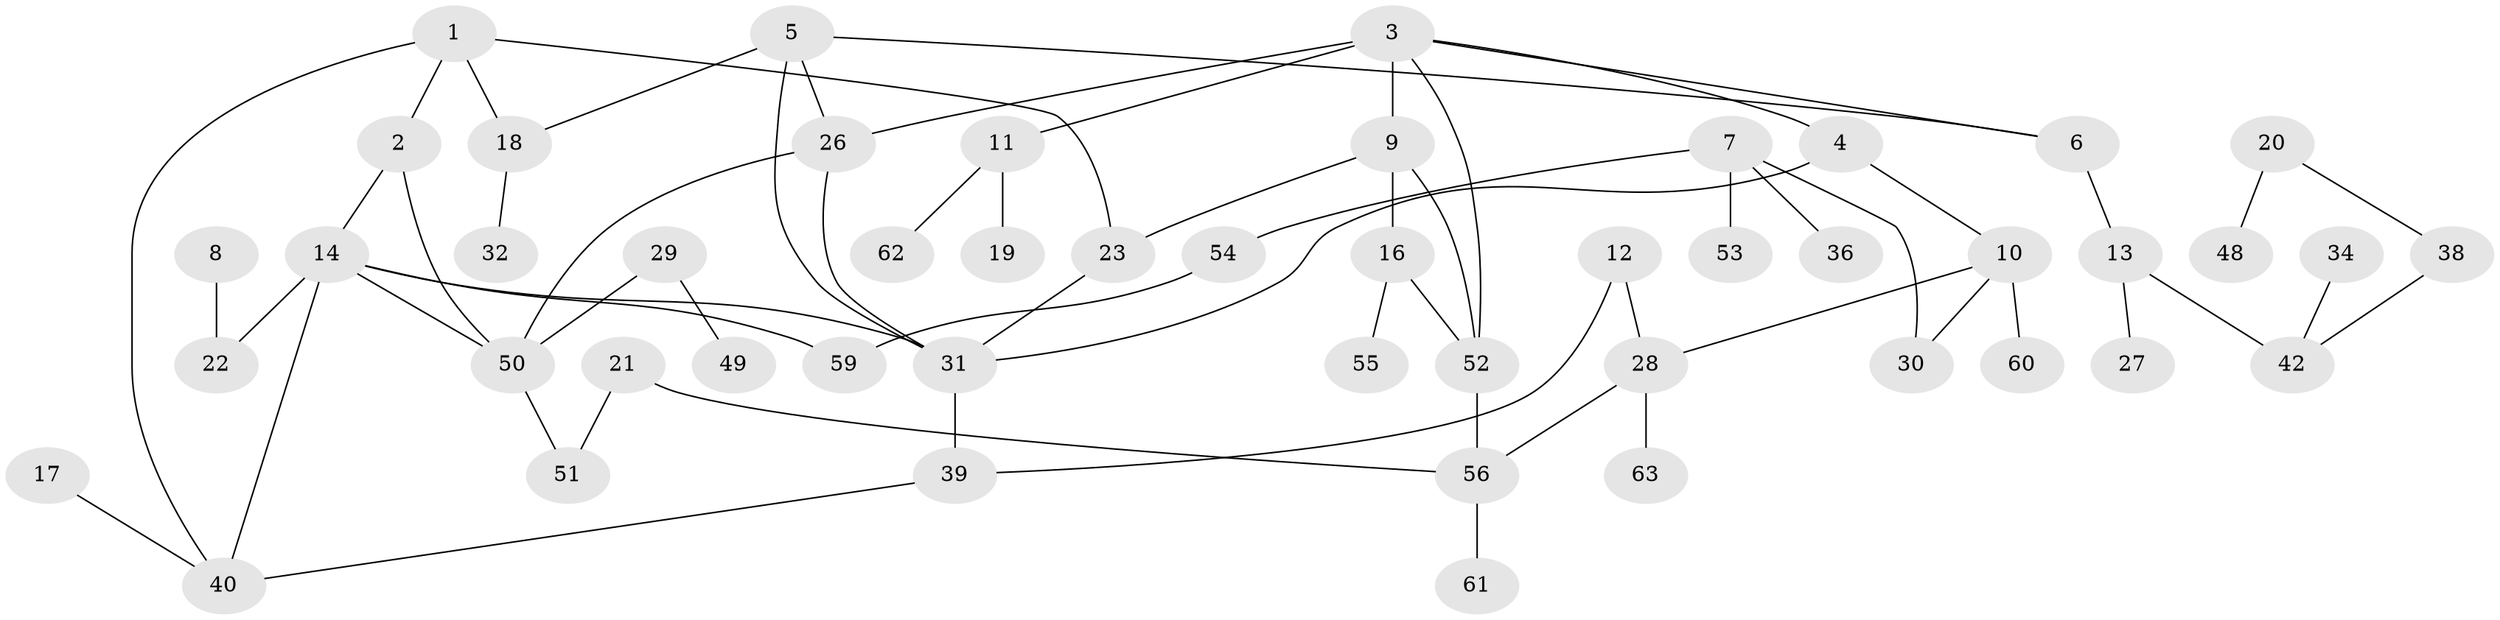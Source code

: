 // original degree distribution, {2: 0.2786885245901639, 1: 0.32786885245901637, 4: 0.09836065573770492, 3: 0.13934426229508196, 6: 0.00819672131147541, 5: 0.05737704918032787, 0: 0.09016393442622951}
// Generated by graph-tools (version 1.1) at 2025/33/03/09/25 02:33:53]
// undirected, 49 vertices, 64 edges
graph export_dot {
graph [start="1"]
  node [color=gray90,style=filled];
  1;
  2;
  3;
  4;
  5;
  6;
  7;
  8;
  9;
  10;
  11;
  12;
  13;
  14;
  16;
  17;
  18;
  19;
  20;
  21;
  22;
  23;
  26;
  27;
  28;
  29;
  30;
  31;
  32;
  34;
  36;
  38;
  39;
  40;
  42;
  48;
  49;
  50;
  51;
  52;
  53;
  54;
  55;
  56;
  59;
  60;
  61;
  62;
  63;
  1 -- 2 [weight=1.0];
  1 -- 18 [weight=1.0];
  1 -- 23 [weight=1.0];
  1 -- 40 [weight=1.0];
  2 -- 14 [weight=1.0];
  2 -- 50 [weight=1.0];
  3 -- 4 [weight=1.0];
  3 -- 6 [weight=1.0];
  3 -- 9 [weight=1.0];
  3 -- 11 [weight=1.0];
  3 -- 26 [weight=2.0];
  3 -- 52 [weight=1.0];
  4 -- 10 [weight=1.0];
  4 -- 31 [weight=1.0];
  5 -- 6 [weight=1.0];
  5 -- 18 [weight=1.0];
  5 -- 26 [weight=1.0];
  5 -- 31 [weight=1.0];
  6 -- 13 [weight=2.0];
  7 -- 30 [weight=1.0];
  7 -- 36 [weight=1.0];
  7 -- 53 [weight=1.0];
  7 -- 54 [weight=1.0];
  8 -- 22 [weight=2.0];
  9 -- 16 [weight=1.0];
  9 -- 23 [weight=1.0];
  9 -- 52 [weight=1.0];
  10 -- 28 [weight=1.0];
  10 -- 30 [weight=1.0];
  10 -- 60 [weight=1.0];
  11 -- 19 [weight=1.0];
  11 -- 62 [weight=1.0];
  12 -- 28 [weight=1.0];
  12 -- 39 [weight=1.0];
  13 -- 27 [weight=1.0];
  13 -- 42 [weight=2.0];
  14 -- 22 [weight=1.0];
  14 -- 31 [weight=3.0];
  14 -- 40 [weight=1.0];
  14 -- 50 [weight=1.0];
  14 -- 59 [weight=1.0];
  16 -- 52 [weight=1.0];
  16 -- 55 [weight=1.0];
  17 -- 40 [weight=1.0];
  18 -- 32 [weight=1.0];
  20 -- 38 [weight=1.0];
  20 -- 48 [weight=1.0];
  21 -- 51 [weight=1.0];
  21 -- 56 [weight=1.0];
  23 -- 31 [weight=1.0];
  26 -- 31 [weight=1.0];
  26 -- 50 [weight=1.0];
  28 -- 56 [weight=1.0];
  28 -- 63 [weight=1.0];
  29 -- 49 [weight=1.0];
  29 -- 50 [weight=3.0];
  31 -- 39 [weight=1.0];
  34 -- 42 [weight=1.0];
  38 -- 42 [weight=1.0];
  39 -- 40 [weight=1.0];
  50 -- 51 [weight=1.0];
  52 -- 56 [weight=1.0];
  54 -- 59 [weight=2.0];
  56 -- 61 [weight=1.0];
}
